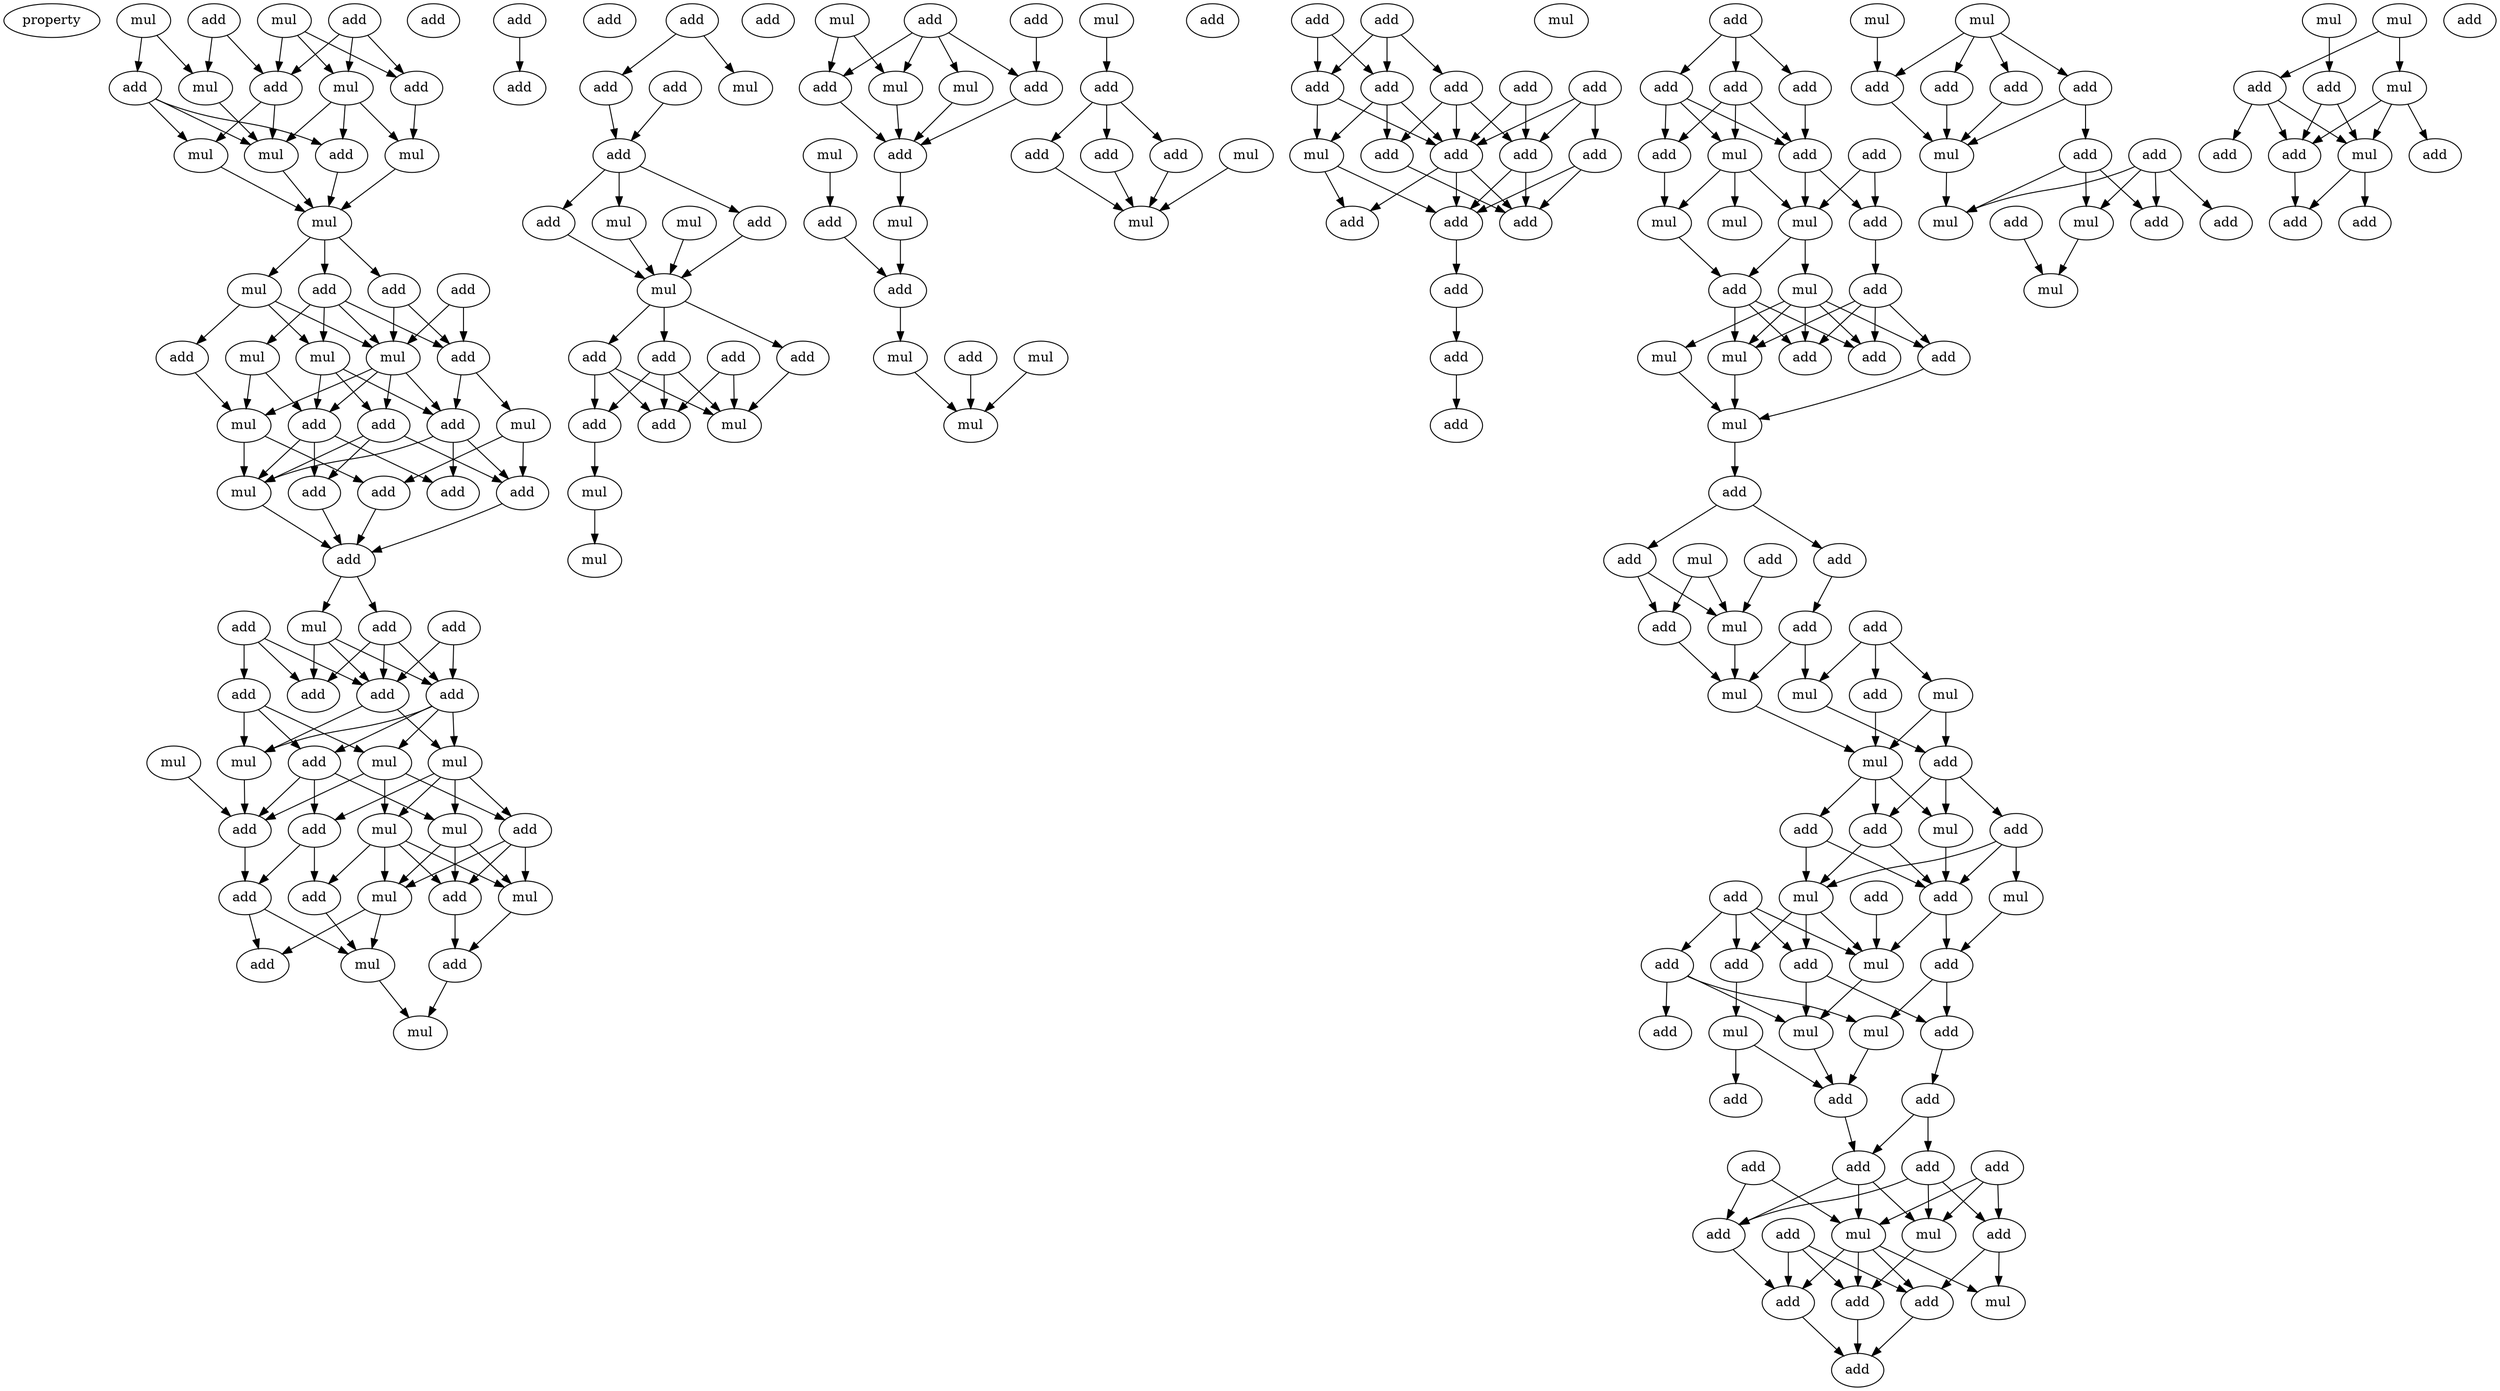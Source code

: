 digraph {
    node [fontcolor=black]
    property [mul=2,lf=1.5]
    0 [ label = mul ];
    1 [ label = mul ];
    2 [ label = add ];
    3 [ label = add ];
    4 [ label = mul ];
    5 [ label = add ];
    6 [ label = mul ];
    7 [ label = add ];
    8 [ label = add ];
    9 [ label = mul ];
    10 [ label = add ];
    11 [ label = add ];
    12 [ label = mul ];
    13 [ label = mul ];
    14 [ label = mul ];
    15 [ label = add ];
    16 [ label = add ];
    17 [ label = add ];
    18 [ label = mul ];
    19 [ label = add ];
    20 [ label = mul ];
    21 [ label = mul ];
    22 [ label = add ];
    23 [ label = mul ];
    24 [ label = mul ];
    25 [ label = add ];
    26 [ label = add ];
    27 [ label = mul ];
    28 [ label = add ];
    29 [ label = add ];
    30 [ label = add ];
    31 [ label = add ];
    32 [ label = mul ];
    33 [ label = add ];
    34 [ label = add ];
    35 [ label = add ];
    36 [ label = mul ];
    37 [ label = add ];
    38 [ label = add ];
    39 [ label = add ];
    40 [ label = add ];
    41 [ label = add ];
    42 [ label = add ];
    43 [ label = mul ];
    44 [ label = mul ];
    45 [ label = add ];
    46 [ label = mul ];
    47 [ label = mul ];
    48 [ label = mul ];
    49 [ label = add ];
    50 [ label = mul ];
    51 [ label = add ];
    52 [ label = add ];
    53 [ label = mul ];
    54 [ label = mul ];
    55 [ label = add ];
    56 [ label = add ];
    57 [ label = add ];
    58 [ label = mul ];
    59 [ label = add ];
    60 [ label = add ];
    61 [ label = mul ];
    62 [ label = add ];
    63 [ label = add ];
    64 [ label = add ];
    65 [ label = add ];
    66 [ label = add ];
    67 [ label = add ];
    68 [ label = mul ];
    69 [ label = add ];
    70 [ label = add ];
    71 [ label = add ];
    72 [ label = mul ];
    73 [ label = mul ];
    74 [ label = add ];
    75 [ label = mul ];
    76 [ label = add ];
    77 [ label = add ];
    78 [ label = add ];
    79 [ label = add ];
    80 [ label = add ];
    81 [ label = mul ];
    82 [ label = add ];
    83 [ label = mul ];
    84 [ label = mul ];
    85 [ label = add ];
    86 [ label = add ];
    87 [ label = mul ];
    88 [ label = add ];
    89 [ label = mul ];
    90 [ label = mul ];
    91 [ label = add ];
    92 [ label = mul ];
    93 [ label = add ];
    94 [ label = add ];
    95 [ label = mul ];
    96 [ label = add ];
    97 [ label = mul ];
    98 [ label = mul ];
    99 [ label = add ];
    100 [ label = mul ];
    101 [ label = add ];
    102 [ label = mul ];
    103 [ label = add ];
    104 [ label = add ];
    105 [ label = mul ];
    106 [ label = add ];
    107 [ label = add ];
    108 [ label = mul ];
    109 [ label = add ];
    110 [ label = add ];
    111 [ label = add ];
    112 [ label = add ];
    113 [ label = add ];
    114 [ label = add ];
    115 [ label = add ];
    116 [ label = add ];
    117 [ label = add ];
    118 [ label = mul ];
    119 [ label = add ];
    120 [ label = add ];
    121 [ label = add ];
    122 [ label = add ];
    123 [ label = add ];
    124 [ label = add ];
    125 [ label = mul ];
    126 [ label = add ];
    127 [ label = add ];
    128 [ label = add ];
    129 [ label = add ];
    130 [ label = add ];
    131 [ label = add ];
    132 [ label = add ];
    133 [ label = add ];
    134 [ label = mul ];
    135 [ label = add ];
    136 [ label = add ];
    137 [ label = mul ];
    138 [ label = mul ];
    139 [ label = mul ];
    140 [ label = add ];
    141 [ label = add ];
    142 [ label = mul ];
    143 [ label = add ];
    144 [ label = add ];
    145 [ label = mul ];
    146 [ label = mul ];
    147 [ label = add ];
    148 [ label = mul ];
    149 [ label = add ];
    150 [ label = add ];
    151 [ label = add ];
    152 [ label = add ];
    153 [ label = mul ];
    154 [ label = add ];
    155 [ label = mul ];
    156 [ label = add ];
    157 [ label = add ];
    158 [ label = mul ];
    159 [ label = mul ];
    160 [ label = mul ];
    161 [ label = add ];
    162 [ label = mul ];
    163 [ label = add ];
    164 [ label = add ];
    165 [ label = mul ];
    166 [ label = add ];
    167 [ label = add ];
    168 [ label = add ];
    169 [ label = mul ];
    170 [ label = add ];
    171 [ label = mul ];
    172 [ label = add ];
    173 [ label = mul ];
    174 [ label = add ];
    175 [ label = add ];
    176 [ label = add ];
    177 [ label = add ];
    178 [ label = mul ];
    179 [ label = add ];
    180 [ label = add ];
    181 [ label = mul ];
    182 [ label = mul ];
    183 [ label = add ];
    184 [ label = add ];
    185 [ label = add ];
    186 [ label = add ];
    187 [ label = add ];
    188 [ label = add ];
    189 [ label = add ];
    190 [ label = add ];
    191 [ label = add ];
    192 [ label = mul ];
    193 [ label = mul ];
    194 [ label = add ];
    195 [ label = add ];
    196 [ label = add ];
    197 [ label = add ];
    198 [ label = mul ];
    199 [ label = add ];
    200 [ label = mul ];
    201 [ label = mul ];
    202 [ label = add ];
    203 [ label = add ];
    204 [ label = add ];
    205 [ label = add ];
    206 [ label = add ];
    207 [ label = add ];
    208 [ label = mul ];
    209 [ label = mul ];
    210 [ label = mul ];
    211 [ label = add ];
    212 [ label = add ];
    213 [ label = add ];
    214 [ label = mul ];
    215 [ label = mul ];
    216 [ label = mul ];
    217 [ label = add ];
    218 [ label = mul ];
    219 [ label = add ];
    220 [ label = add ];
    221 [ label = add ];
    222 [ label = mul ];
    223 [ label = add ];
    224 [ label = add ];
    225 [ label = add ];
    226 [ label = add ];
    0 -> 5 [ name = 0 ];
    0 -> 6 [ name = 1 ];
    0 -> 7 [ name = 2 ];
    1 -> 4 [ name = 3 ];
    1 -> 8 [ name = 4 ];
    2 -> 4 [ name = 5 ];
    2 -> 5 [ name = 6 ];
    3 -> 5 [ name = 7 ];
    3 -> 6 [ name = 8 ];
    3 -> 7 [ name = 9 ];
    4 -> 9 [ name = 10 ];
    5 -> 9 [ name = 11 ];
    5 -> 13 [ name = 12 ];
    6 -> 9 [ name = 13 ];
    6 -> 10 [ name = 14 ];
    6 -> 12 [ name = 15 ];
    7 -> 12 [ name = 16 ];
    8 -> 9 [ name = 17 ];
    8 -> 10 [ name = 18 ];
    8 -> 13 [ name = 19 ];
    9 -> 14 [ name = 20 ];
    10 -> 14 [ name = 21 ];
    12 -> 14 [ name = 22 ];
    13 -> 14 [ name = 23 ];
    14 -> 16 [ name = 24 ];
    14 -> 17 [ name = 25 ];
    14 -> 18 [ name = 26 ];
    15 -> 20 [ name = 27 ];
    15 -> 22 [ name = 28 ];
    16 -> 20 [ name = 29 ];
    16 -> 22 [ name = 30 ];
    17 -> 20 [ name = 31 ];
    17 -> 21 [ name = 32 ];
    17 -> 22 [ name = 33 ];
    17 -> 23 [ name = 34 ];
    18 -> 19 [ name = 35 ];
    18 -> 20 [ name = 36 ];
    18 -> 21 [ name = 37 ];
    19 -> 27 [ name = 38 ];
    20 -> 25 [ name = 39 ];
    20 -> 26 [ name = 40 ];
    20 -> 27 [ name = 41 ];
    20 -> 28 [ name = 42 ];
    21 -> 25 [ name = 43 ];
    21 -> 26 [ name = 44 ];
    21 -> 28 [ name = 45 ];
    22 -> 24 [ name = 46 ];
    22 -> 25 [ name = 47 ];
    23 -> 27 [ name = 48 ];
    23 -> 28 [ name = 49 ];
    24 -> 29 [ name = 50 ];
    24 -> 33 [ name = 51 ];
    25 -> 30 [ name = 52 ];
    25 -> 32 [ name = 53 ];
    25 -> 33 [ name = 54 ];
    26 -> 31 [ name = 55 ];
    26 -> 32 [ name = 56 ];
    26 -> 33 [ name = 57 ];
    27 -> 29 [ name = 58 ];
    27 -> 32 [ name = 59 ];
    28 -> 30 [ name = 60 ];
    28 -> 31 [ name = 61 ];
    28 -> 32 [ name = 62 ];
    29 -> 34 [ name = 63 ];
    31 -> 34 [ name = 64 ];
    32 -> 34 [ name = 65 ];
    33 -> 34 [ name = 66 ];
    34 -> 36 [ name = 67 ];
    34 -> 37 [ name = 68 ];
    35 -> 39 [ name = 69 ];
    35 -> 40 [ name = 70 ];
    35 -> 41 [ name = 71 ];
    36 -> 39 [ name = 72 ];
    36 -> 41 [ name = 73 ];
    36 -> 42 [ name = 74 ];
    37 -> 39 [ name = 75 ];
    37 -> 41 [ name = 76 ];
    37 -> 42 [ name = 77 ];
    38 -> 39 [ name = 78 ];
    38 -> 42 [ name = 79 ];
    39 -> 44 [ name = 80 ];
    39 -> 46 [ name = 81 ];
    40 -> 45 [ name = 82 ];
    40 -> 46 [ name = 83 ];
    40 -> 47 [ name = 84 ];
    42 -> 44 [ name = 85 ];
    42 -> 45 [ name = 86 ];
    42 -> 46 [ name = 87 ];
    42 -> 47 [ name = 88 ];
    43 -> 51 [ name = 89 ];
    44 -> 48 [ name = 90 ];
    44 -> 49 [ name = 91 ];
    44 -> 50 [ name = 92 ];
    44 -> 52 [ name = 93 ];
    45 -> 48 [ name = 94 ];
    45 -> 49 [ name = 95 ];
    45 -> 51 [ name = 96 ];
    46 -> 51 [ name = 97 ];
    47 -> 50 [ name = 98 ];
    47 -> 51 [ name = 99 ];
    47 -> 52 [ name = 100 ];
    48 -> 53 [ name = 101 ];
    48 -> 54 [ name = 102 ];
    48 -> 55 [ name = 103 ];
    49 -> 56 [ name = 104 ];
    49 -> 57 [ name = 105 ];
    50 -> 53 [ name = 106 ];
    50 -> 54 [ name = 107 ];
    50 -> 55 [ name = 108 ];
    50 -> 56 [ name = 109 ];
    51 -> 57 [ name = 110 ];
    52 -> 53 [ name = 111 ];
    52 -> 54 [ name = 112 ];
    52 -> 55 [ name = 113 ];
    53 -> 58 [ name = 114 ];
    53 -> 59 [ name = 115 ];
    54 -> 60 [ name = 116 ];
    55 -> 60 [ name = 117 ];
    56 -> 58 [ name = 118 ];
    57 -> 58 [ name = 119 ];
    57 -> 59 [ name = 120 ];
    58 -> 61 [ name = 121 ];
    60 -> 61 [ name = 122 ];
    62 -> 63 [ name = 123 ];
    65 -> 66 [ name = 124 ];
    65 -> 68 [ name = 125 ];
    66 -> 70 [ name = 126 ];
    67 -> 70 [ name = 127 ];
    70 -> 71 [ name = 128 ];
    70 -> 72 [ name = 129 ];
    70 -> 74 [ name = 130 ];
    71 -> 75 [ name = 131 ];
    72 -> 75 [ name = 132 ];
    73 -> 75 [ name = 133 ];
    74 -> 75 [ name = 134 ];
    75 -> 77 [ name = 135 ];
    75 -> 78 [ name = 136 ];
    75 -> 79 [ name = 137 ];
    76 -> 80 [ name = 138 ];
    76 -> 81 [ name = 139 ];
    77 -> 80 [ name = 140 ];
    77 -> 81 [ name = 141 ];
    77 -> 82 [ name = 142 ];
    78 -> 80 [ name = 143 ];
    78 -> 81 [ name = 144 ];
    78 -> 82 [ name = 145 ];
    79 -> 81 [ name = 146 ];
    82 -> 83 [ name = 147 ];
    83 -> 84 [ name = 148 ];
    85 -> 91 [ name = 149 ];
    86 -> 88 [ name = 150 ];
    86 -> 89 [ name = 151 ];
    86 -> 90 [ name = 152 ];
    86 -> 91 [ name = 153 ];
    87 -> 88 [ name = 154 ];
    87 -> 90 [ name = 155 ];
    88 -> 93 [ name = 156 ];
    89 -> 93 [ name = 157 ];
    90 -> 93 [ name = 158 ];
    91 -> 93 [ name = 159 ];
    92 -> 94 [ name = 160 ];
    93 -> 95 [ name = 161 ];
    94 -> 96 [ name = 162 ];
    95 -> 96 [ name = 163 ];
    96 -> 97 [ name = 164 ];
    97 -> 102 [ name = 165 ];
    98 -> 101 [ name = 166 ];
    99 -> 102 [ name = 167 ];
    100 -> 102 [ name = 168 ];
    101 -> 103 [ name = 169 ];
    101 -> 106 [ name = 170 ];
    101 -> 107 [ name = 171 ];
    103 -> 108 [ name = 172 ];
    105 -> 108 [ name = 173 ];
    106 -> 108 [ name = 174 ];
    107 -> 108 [ name = 175 ];
    109 -> 111 [ name = 176 ];
    109 -> 113 [ name = 177 ];
    109 -> 115 [ name = 178 ];
    110 -> 111 [ name = 179 ];
    110 -> 113 [ name = 180 ];
    111 -> 118 [ name = 181 ];
    111 -> 119 [ name = 182 ];
    111 -> 120 [ name = 183 ];
    112 -> 116 [ name = 184 ];
    112 -> 117 [ name = 185 ];
    112 -> 119 [ name = 186 ];
    113 -> 118 [ name = 187 ];
    113 -> 119 [ name = 188 ];
    114 -> 117 [ name = 189 ];
    114 -> 119 [ name = 190 ];
    115 -> 117 [ name = 191 ];
    115 -> 119 [ name = 192 ];
    115 -> 120 [ name = 193 ];
    116 -> 122 [ name = 194 ];
    116 -> 123 [ name = 195 ];
    117 -> 122 [ name = 196 ];
    117 -> 123 [ name = 197 ];
    118 -> 121 [ name = 198 ];
    118 -> 123 [ name = 199 ];
    119 -> 121 [ name = 200 ];
    119 -> 122 [ name = 201 ];
    119 -> 123 [ name = 202 ];
    120 -> 122 [ name = 203 ];
    123 -> 124 [ name = 204 ];
    124 -> 126 [ name = 205 ];
    126 -> 127 [ name = 206 ];
    128 -> 129 [ name = 207 ];
    128 -> 130 [ name = 208 ];
    128 -> 131 [ name = 209 ];
    129 -> 132 [ name = 210 ];
    129 -> 133 [ name = 211 ];
    129 -> 134 [ name = 212 ];
    130 -> 132 [ name = 213 ];
    131 -> 132 [ name = 214 ];
    131 -> 133 [ name = 215 ];
    131 -> 134 [ name = 216 ];
    132 -> 136 [ name = 217 ];
    132 -> 139 [ name = 218 ];
    133 -> 138 [ name = 219 ];
    134 -> 137 [ name = 220 ];
    134 -> 138 [ name = 221 ];
    134 -> 139 [ name = 222 ];
    135 -> 136 [ name = 223 ];
    135 -> 139 [ name = 224 ];
    136 -> 141 [ name = 225 ];
    138 -> 140 [ name = 226 ];
    139 -> 140 [ name = 227 ];
    139 -> 142 [ name = 228 ];
    140 -> 143 [ name = 229 ];
    140 -> 144 [ name = 230 ];
    140 -> 146 [ name = 231 ];
    141 -> 143 [ name = 232 ];
    141 -> 144 [ name = 233 ];
    141 -> 146 [ name = 234 ];
    141 -> 147 [ name = 235 ];
    142 -> 143 [ name = 236 ];
    142 -> 144 [ name = 237 ];
    142 -> 145 [ name = 238 ];
    142 -> 146 [ name = 239 ];
    142 -> 147 [ name = 240 ];
    145 -> 148 [ name = 241 ];
    146 -> 148 [ name = 242 ];
    147 -> 148 [ name = 243 ];
    148 -> 149 [ name = 244 ];
    149 -> 151 [ name = 245 ];
    149 -> 152 [ name = 246 ];
    150 -> 155 [ name = 247 ];
    151 -> 156 [ name = 248 ];
    152 -> 154 [ name = 249 ];
    152 -> 155 [ name = 250 ];
    153 -> 154 [ name = 251 ];
    153 -> 155 [ name = 252 ];
    154 -> 158 [ name = 253 ];
    155 -> 158 [ name = 254 ];
    156 -> 158 [ name = 255 ];
    156 -> 160 [ name = 256 ];
    157 -> 159 [ name = 257 ];
    157 -> 160 [ name = 258 ];
    157 -> 161 [ name = 259 ];
    158 -> 162 [ name = 260 ];
    159 -> 162 [ name = 261 ];
    159 -> 163 [ name = 262 ];
    160 -> 163 [ name = 263 ];
    161 -> 162 [ name = 264 ];
    162 -> 164 [ name = 265 ];
    162 -> 165 [ name = 266 ];
    162 -> 166 [ name = 267 ];
    163 -> 164 [ name = 268 ];
    163 -> 165 [ name = 269 ];
    163 -> 167 [ name = 270 ];
    164 -> 171 [ name = 271 ];
    164 -> 172 [ name = 272 ];
    165 -> 172 [ name = 273 ];
    166 -> 171 [ name = 274 ];
    166 -> 172 [ name = 275 ];
    167 -> 169 [ name = 276 ];
    167 -> 171 [ name = 277 ];
    167 -> 172 [ name = 278 ];
    168 -> 173 [ name = 279 ];
    168 -> 174 [ name = 280 ];
    168 -> 175 [ name = 281 ];
    168 -> 177 [ name = 282 ];
    169 -> 176 [ name = 283 ];
    170 -> 173 [ name = 284 ];
    171 -> 173 [ name = 285 ];
    171 -> 175 [ name = 286 ];
    171 -> 177 [ name = 287 ];
    172 -> 173 [ name = 288 ];
    172 -> 176 [ name = 289 ];
    173 -> 181 [ name = 290 ];
    174 -> 178 [ name = 291 ];
    174 -> 180 [ name = 292 ];
    174 -> 181 [ name = 293 ];
    175 -> 179 [ name = 294 ];
    175 -> 181 [ name = 295 ];
    176 -> 178 [ name = 296 ];
    176 -> 179 [ name = 297 ];
    177 -> 182 [ name = 298 ];
    178 -> 185 [ name = 299 ];
    179 -> 184 [ name = 300 ];
    181 -> 185 [ name = 301 ];
    182 -> 183 [ name = 302 ];
    182 -> 185 [ name = 303 ];
    184 -> 186 [ name = 304 ];
    184 -> 188 [ name = 305 ];
    185 -> 186 [ name = 306 ];
    186 -> 191 [ name = 307 ];
    186 -> 192 [ name = 308 ];
    186 -> 193 [ name = 309 ];
    187 -> 191 [ name = 310 ];
    187 -> 193 [ name = 311 ];
    188 -> 191 [ name = 312 ];
    188 -> 192 [ name = 313 ];
    188 -> 194 [ name = 314 ];
    189 -> 192 [ name = 315 ];
    189 -> 193 [ name = 316 ];
    189 -> 194 [ name = 317 ];
    190 -> 195 [ name = 318 ];
    190 -> 196 [ name = 319 ];
    190 -> 197 [ name = 320 ];
    191 -> 195 [ name = 321 ];
    192 -> 197 [ name = 322 ];
    193 -> 195 [ name = 323 ];
    193 -> 196 [ name = 324 ];
    193 -> 197 [ name = 325 ];
    193 -> 198 [ name = 326 ];
    194 -> 196 [ name = 327 ];
    194 -> 198 [ name = 328 ];
    195 -> 199 [ name = 329 ];
    196 -> 199 [ name = 330 ];
    197 -> 199 [ name = 331 ];
    200 -> 203 [ name = 332 ];
    201 -> 202 [ name = 333 ];
    201 -> 203 [ name = 334 ];
    201 -> 204 [ name = 335 ];
    201 -> 205 [ name = 336 ];
    202 -> 208 [ name = 337 ];
    203 -> 208 [ name = 338 ];
    204 -> 208 [ name = 339 ];
    205 -> 206 [ name = 340 ];
    205 -> 208 [ name = 341 ];
    206 -> 209 [ name = 342 ];
    206 -> 210 [ name = 343 ];
    206 -> 212 [ name = 344 ];
    207 -> 209 [ name = 345 ];
    207 -> 210 [ name = 346 ];
    207 -> 211 [ name = 347 ];
    207 -> 212 [ name = 348 ];
    208 -> 210 [ name = 349 ];
    209 -> 214 [ name = 350 ];
    213 -> 214 [ name = 351 ];
    215 -> 217 [ name = 352 ];
    216 -> 218 [ name = 353 ];
    216 -> 219 [ name = 354 ];
    217 -> 222 [ name = 355 ];
    217 -> 224 [ name = 356 ];
    218 -> 221 [ name = 357 ];
    218 -> 222 [ name = 358 ];
    218 -> 224 [ name = 359 ];
    219 -> 220 [ name = 360 ];
    219 -> 222 [ name = 361 ];
    219 -> 224 [ name = 362 ];
    222 -> 225 [ name = 363 ];
    222 -> 226 [ name = 364 ];
    224 -> 226 [ name = 365 ];
}
